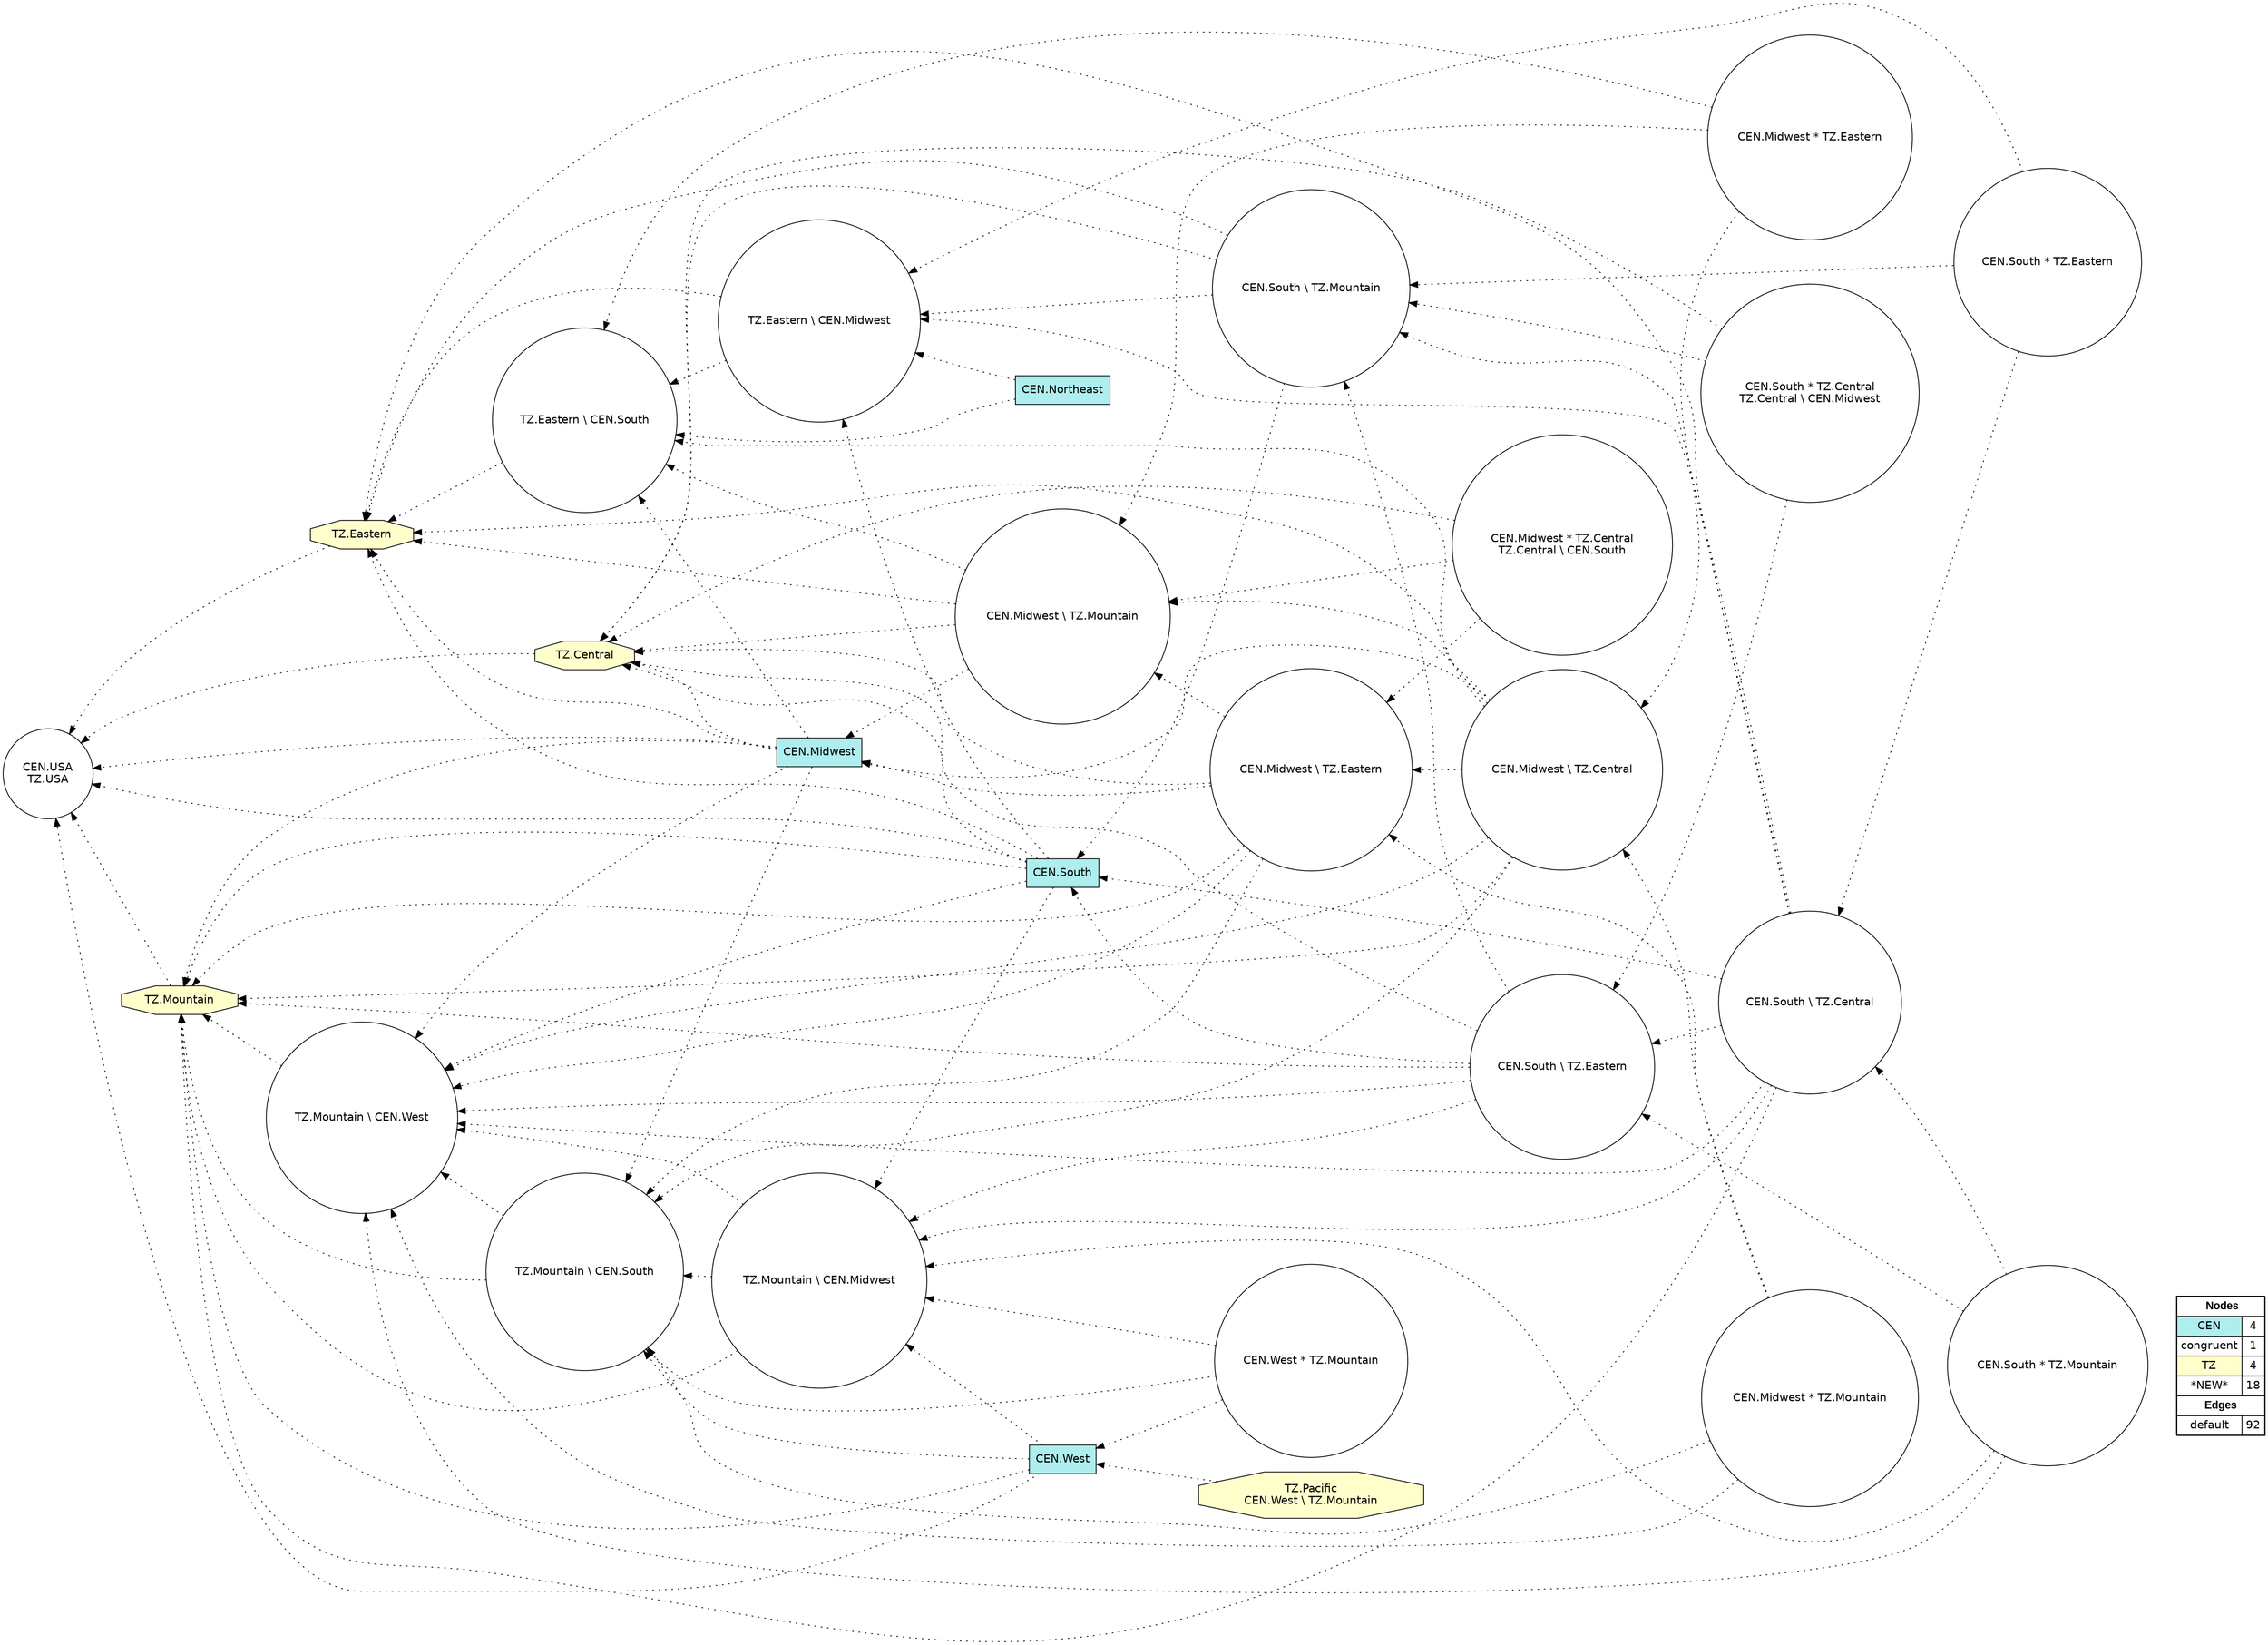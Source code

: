 digraph{
rankdir=RL
node[shape=box style=filled fillcolor="#AFEEEE" fontname="helvetica"] 
"CEN.Midwest"
"CEN.West"
"CEN.South"
"CEN.Northeast"
node[shape=circle style=filled fillcolor="#FFFFFF"] 
"CEN.USA\nTZ.USA"
node[shape=octagon style=filled fillcolor="#FFFFCC" fontname="helvetica"] 
"TZ.Mountain"
"TZ.Eastern"
"TZ.Central"
"TZ.Pacific\nCEN.West \\ TZ.Mountain"
node[shape=circle style=filled fillcolor="#FFFFFF"] 
"CEN.Midwest * TZ.Central\nTZ.Central \\ CEN.South"
"CEN.South * TZ.Eastern"
"CEN.South \\ TZ.Eastern"
"CEN.South * TZ.Mountain"
"CEN.Midwest \\ TZ.Mountain"
"TZ.Eastern \\ CEN.Midwest"
"CEN.Midwest * TZ.Eastern"
"CEN.Midwest * TZ.Mountain"
"TZ.Mountain \\ CEN.West"
"CEN.Midwest \\ TZ.Central"
"TZ.Mountain \\ CEN.Midwest"
"CEN.South \\ TZ.Mountain"
"CEN.West * TZ.Mountain"
"TZ.Mountain \\ CEN.South"
"CEN.South \\ TZ.Central"
"TZ.Eastern \\ CEN.South"
"CEN.South * TZ.Central\nTZ.Central \\ CEN.Midwest"
"CEN.Midwest \\ TZ.Eastern"
edge[arrowhead=normal style=dotted color="#000000" constraint=true penwidth=1]
"CEN.Midwest * TZ.Mountain" -> "TZ.Mountain \\ CEN.West"
"CEN.South" -> "CEN.USA\nTZ.USA"
"CEN.South \\ TZ.Central" -> "TZ.Mountain"
"CEN.South \\ TZ.Eastern" -> "TZ.Mountain \\ CEN.West"
"CEN.South \\ TZ.Eastern" -> "CEN.South \\ TZ.Mountain"
"CEN.South \\ TZ.Mountain" -> "TZ.Eastern \\ CEN.Midwest"
"CEN.Midwest * TZ.Eastern" -> "CEN.Midwest \\ TZ.Central"
"CEN.South \\ TZ.Central" -> "CEN.South \\ TZ.Mountain"
"CEN.Midwest * TZ.Mountain" -> "TZ.Mountain \\ CEN.South"
"TZ.Mountain \\ CEN.Midwest" -> "TZ.Mountain \\ CEN.West"
"CEN.Midwest * TZ.Mountain" -> "CEN.Midwest \\ TZ.Eastern"
"CEN.West" -> "TZ.Mountain \\ CEN.Midwest"
"CEN.Midwest * TZ.Mountain" -> "CEN.Midwest \\ TZ.Central"
"CEN.Midwest" -> "TZ.Eastern \\ CEN.South"
"CEN.Midwest \\ TZ.Central" -> "TZ.Mountain \\ CEN.West"
"TZ.Mountain \\ CEN.South" -> "TZ.Mountain"
"CEN.South" -> "TZ.Mountain"
"CEN.South \\ TZ.Central" -> "CEN.South"
"CEN.South \\ TZ.Central" -> "CEN.South \\ TZ.Eastern"
"TZ.Mountain" -> "CEN.USA\nTZ.USA"
"CEN.Midwest" -> "TZ.Mountain \\ CEN.South"
"CEN.South * TZ.Eastern" -> "CEN.South \\ TZ.Mountain"
"CEN.Midwest" -> "CEN.USA\nTZ.USA"
"CEN.Midwest \\ TZ.Central" -> "TZ.Eastern"
"CEN.Midwest \\ TZ.Central" -> "CEN.Midwest"
"CEN.West * TZ.Mountain" -> "TZ.Mountain \\ CEN.Midwest"
"TZ.Mountain \\ CEN.South" -> "TZ.Mountain \\ CEN.West"
"TZ.Pacific\nCEN.West \\ TZ.Mountain" -> "CEN.West"
"CEN.South * TZ.Central\nTZ.Central \\ CEN.Midwest" -> "CEN.South \\ TZ.Mountain"
"CEN.Midwest \\ TZ.Central" -> "CEN.Midwest \\ TZ.Eastern"
"CEN.South" -> "TZ.Eastern \\ CEN.Midwest"
"CEN.Midwest \\ TZ.Central" -> "TZ.Eastern \\ CEN.South"
"CEN.Midwest * TZ.Eastern" -> "CEN.Midwest \\ TZ.Mountain"
"TZ.Eastern \\ CEN.Midwest" -> "TZ.Eastern"
"CEN.South \\ TZ.Eastern" -> "TZ.Central"
"CEN.Midwest * TZ.Eastern" -> "TZ.Eastern \\ CEN.South"
"TZ.Eastern \\ CEN.Midwest" -> "TZ.Eastern \\ CEN.South"
"CEN.South \\ TZ.Central" -> "TZ.Mountain \\ CEN.West"
"CEN.Midwest \\ TZ.Central" -> "CEN.Midwest \\ TZ.Mountain"
"CEN.Midwest * TZ.Central\nTZ.Central \\ CEN.South" -> "TZ.Central"
"CEN.Midwest \\ TZ.Mountain" -> "TZ.Central"
"CEN.West" -> "CEN.USA\nTZ.USA"
"CEN.Midwest \\ TZ.Central" -> "TZ.Mountain"
"CEN.Midwest \\ TZ.Mountain" -> "CEN.Midwest"
"CEN.South \\ TZ.Central" -> "TZ.Mountain \\ CEN.Midwest"
"CEN.Midwest * TZ.Central\nTZ.Central \\ CEN.South" -> "CEN.Midwest \\ TZ.Mountain"
"CEN.South * TZ.Mountain" -> "CEN.South \\ TZ.Eastern"
"CEN.West" -> "TZ.Mountain \\ CEN.South"
"TZ.Mountain \\ CEN.West" -> "TZ.Mountain"
"CEN.Midwest * TZ.Central\nTZ.Central \\ CEN.South" -> "CEN.Midwest \\ TZ.Eastern"
"TZ.Mountain \\ CEN.Midwest" -> "TZ.Mountain \\ CEN.South"
"CEN.South" -> "TZ.Mountain \\ CEN.Midwest"
"CEN.South * TZ.Eastern" -> "TZ.Eastern \\ CEN.Midwest"
"CEN.West * TZ.Mountain" -> "CEN.West"
"CEN.Midwest" -> "TZ.Mountain"
"CEN.Northeast" -> "TZ.Eastern \\ CEN.South"
"TZ.Central" -> "CEN.USA\nTZ.USA"
"CEN.Midwest \\ TZ.Eastern" -> "TZ.Central"
"CEN.South \\ TZ.Eastern" -> "TZ.Mountain"
"CEN.South \\ TZ.Central" -> "TZ.Eastern"
"CEN.South" -> "TZ.Mountain \\ CEN.West"
"CEN.South * TZ.Central\nTZ.Central \\ CEN.Midwest" -> "TZ.Central"
"CEN.Midwest \\ TZ.Mountain" -> "TZ.Eastern"
"CEN.South" -> "TZ.Central"
"CEN.Midwest \\ TZ.Eastern" -> "CEN.Midwest"
"CEN.South \\ TZ.Mountain" -> "TZ.Eastern"
"CEN.Northeast" -> "TZ.Eastern \\ CEN.Midwest"
"CEN.Midwest \\ TZ.Eastern" -> "TZ.Mountain \\ CEN.South"
"CEN.West * TZ.Mountain" -> "TZ.Mountain \\ CEN.South"
"CEN.South \\ TZ.Central" -> "TZ.Eastern \\ CEN.Midwest"
"CEN.South \\ TZ.Mountain" -> "CEN.South"
"CEN.South \\ TZ.Mountain" -> "TZ.Central"
"CEN.Midwest \\ TZ.Eastern" -> "CEN.Midwest \\ TZ.Mountain"
"CEN.Midwest" -> "TZ.Central"
"CEN.South * TZ.Central\nTZ.Central \\ CEN.Midwest" -> "CEN.South \\ TZ.Eastern"
"CEN.South * TZ.Eastern" -> "CEN.South \\ TZ.Central"
"CEN.South * TZ.Mountain" -> "TZ.Mountain \\ CEN.Midwest"
"CEN.South \\ TZ.Eastern" -> "TZ.Mountain \\ CEN.Midwest"
"CEN.West" -> "TZ.Mountain"
"CEN.Midwest \\ TZ.Eastern" -> "TZ.Mountain \\ CEN.West"
"CEN.South * TZ.Mountain" -> "TZ.Mountain \\ CEN.West"
"TZ.Eastern \\ CEN.South" -> "TZ.Eastern"
"CEN.Midwest \\ TZ.Eastern" -> "TZ.Mountain"
"TZ.Eastern" -> "CEN.USA\nTZ.USA"
"CEN.Midwest \\ TZ.Mountain" -> "TZ.Eastern \\ CEN.South"
"CEN.Midwest" -> "TZ.Mountain \\ CEN.West"
"CEN.South * TZ.Mountain" -> "CEN.South \\ TZ.Central"
"CEN.Midwest" -> "TZ.Eastern"
"CEN.South \\ TZ.Eastern" -> "CEN.South"
"TZ.Mountain \\ CEN.Midwest" -> "TZ.Mountain"
"CEN.Midwest \\ TZ.Central" -> "TZ.Mountain \\ CEN.South"
"CEN.South" -> "TZ.Eastern"
edge[arrowhead=normal style=dotted color="#000000" constraint=true penwidth=1]
node[shape=box] 
{rank=source Legend [fillcolor= white margin=0 label=< 
 <TABLE BORDER="0" CELLBORDER="1" CELLSPACING="0" CELLPADDING="4"> 
<TR> <TD COLSPAN="2"><font face="Arial Black"> Nodes</font></TD> </TR> 
<TR> 
 <TD bgcolor="#AFEEEE" fontname="helvetica">CEN</TD> 
 <TD>4</TD> 
 </TR> 
<TR> 
 <TD bgcolor="#FFFFFF">congruent</TD> 
 <TD>1</TD> 
 </TR> 
<TR> 
 <TD bgcolor="#FFFFCC" fontname="helvetica">TZ</TD> 
 <TD>4</TD> 
 </TR> 
<TR> 
 <TD bgcolor="#FFFFFF">*NEW*</TD> 
 <TD>18</TD> 
 </TR> 
<TR> <TD COLSPAN="2"><font face = "Arial Black"> Edges </font></TD> </TR> 
<TR> 
 <TD><font color ="#000000">default</font></TD><TD>92</TD>
</TR>
</TABLE> 
 >] } 
}